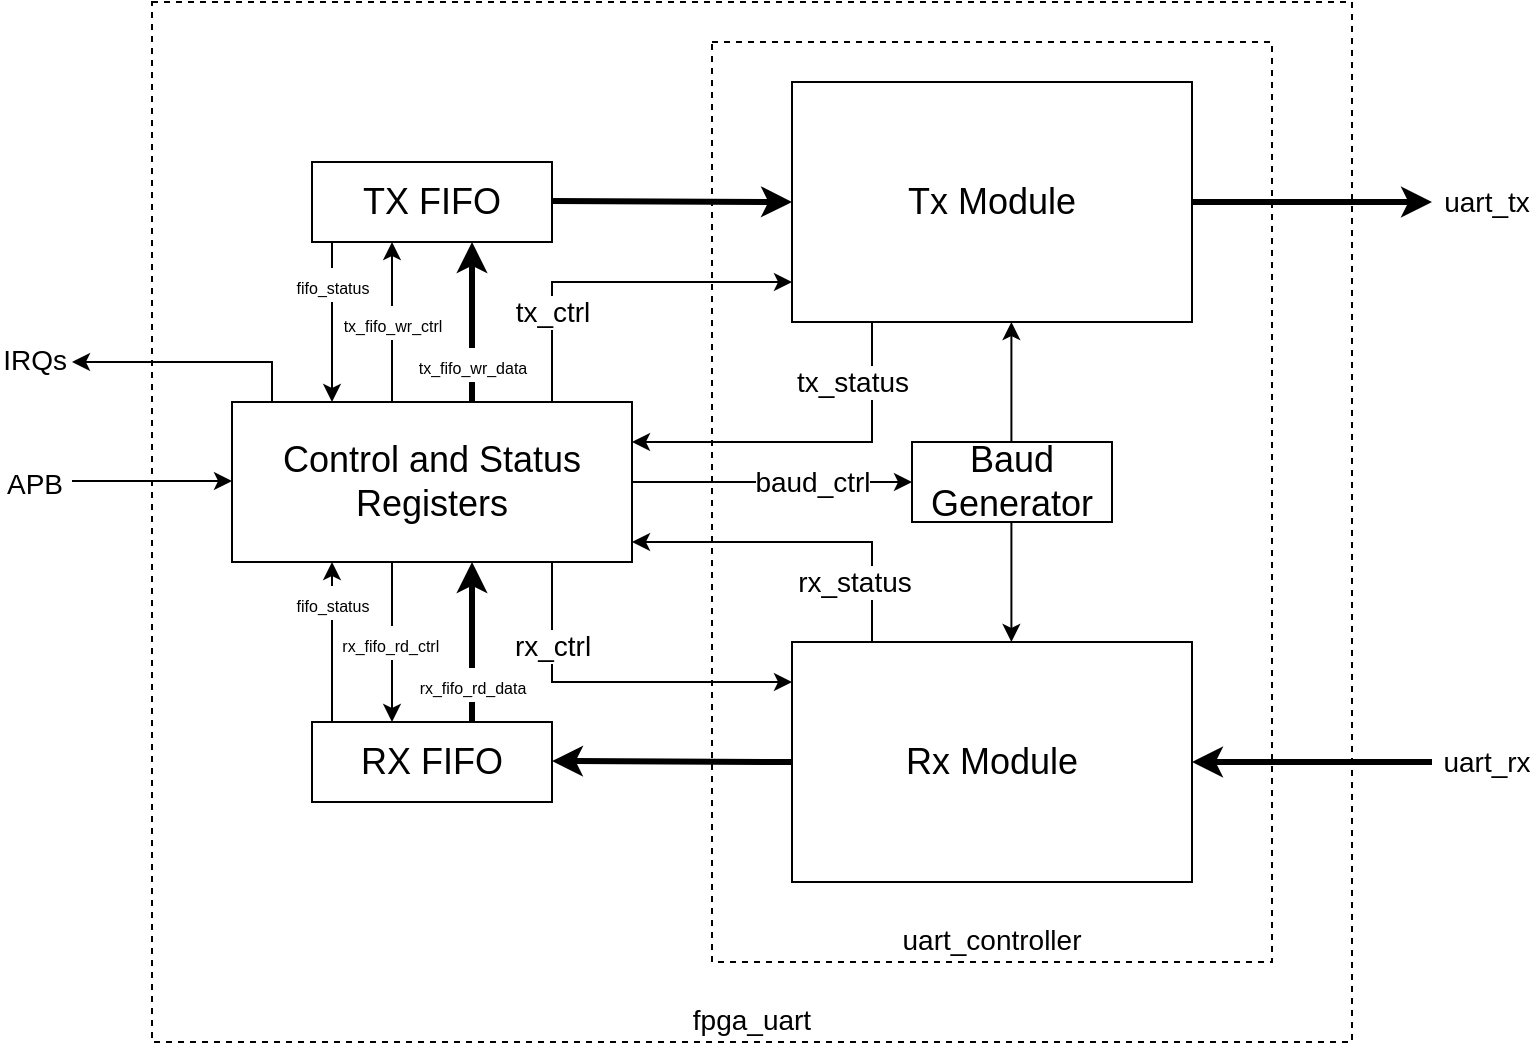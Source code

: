 <mxfile pages="3">
    <diagram name="top_arch" id="dmqPP2nq7aVV44zN7D86">
        <mxGraphModel dx="1009" dy="813" grid="1" gridSize="10" guides="1" tooltips="1" connect="1" arrows="1" fold="1" page="1" pageScale="1" pageWidth="1654" pageHeight="1169" math="0" shadow="0">
            <root>
                <mxCell id="0"/>
                <mxCell id="1" parent="0"/>
                <mxCell id="YpXs3LxsKBOiV3e7lCxs-39" value="fpga_uart" style="rounded=0;whiteSpace=wrap;html=1;fontSize=14;fillColor=none;dashed=1;verticalAlign=bottom;connectable=0;allowArrows=0;" parent="1" vertex="1">
                    <mxGeometry x="160" y="40" width="600" height="520" as="geometry"/>
                </mxCell>
                <mxCell id="JziCaMCE6r4vx4mlGNs3-2" value="uart_controller" style="rounded=0;whiteSpace=wrap;html=1;fontSize=14;fillColor=none;dashed=1;verticalAlign=bottom;connectable=0;allowArrows=0;" parent="1" vertex="1">
                    <mxGeometry x="440" y="60" width="280" height="460" as="geometry"/>
                </mxCell>
                <mxCell id="hYlFAcJifRF6RlRnR0hZ-1" value="Baud Generator" style="rounded=0;whiteSpace=wrap;html=1;fontSize=18;" parent="1" vertex="1">
                    <mxGeometry x="540" y="260" width="100" height="40" as="geometry"/>
                </mxCell>
                <mxCell id="hYlFAcJifRF6RlRnR0hZ-2" value="Tx Module" style="rounded=0;whiteSpace=wrap;html=1;fontSize=18;" parent="1" vertex="1">
                    <mxGeometry x="480" y="80" width="200" height="120" as="geometry"/>
                </mxCell>
                <mxCell id="hYlFAcJifRF6RlRnR0hZ-3" value="Rx Module" style="rounded=0;whiteSpace=wrap;html=1;fontSize=18;" parent="1" vertex="1">
                    <mxGeometry x="480" y="360" width="200" height="120" as="geometry"/>
                </mxCell>
                <mxCell id="hYlFAcJifRF6RlRnR0hZ-6" value="TX FIFO" style="rounded=0;whiteSpace=wrap;html=1;fontSize=18;" parent="1" vertex="1">
                    <mxGeometry x="240" y="120" width="120" height="40" as="geometry"/>
                </mxCell>
                <mxCell id="hYlFAcJifRF6RlRnR0hZ-7" value="RX FIFO" style="rounded=0;whiteSpace=wrap;html=1;fontSize=18;" parent="1" vertex="1">
                    <mxGeometry x="240" y="400" width="120" height="40" as="geometry"/>
                </mxCell>
                <mxCell id="hYlFAcJifRF6RlRnR0hZ-11" value="" style="endArrow=classic;html=1;rounded=0;fontSize=18;strokeWidth=3;exitX=0;exitY=0.5;exitDx=0;exitDy=0;" parent="1" source="hYlFAcJifRF6RlRnR0hZ-3" edge="1">
                    <mxGeometry width="50" height="50" relative="1" as="geometry">
                        <mxPoint x="440" y="419.52" as="sourcePoint"/>
                        <mxPoint x="360" y="419.52" as="targetPoint"/>
                    </mxGeometry>
                </mxCell>
                <mxCell id="hYlFAcJifRF6RlRnR0hZ-12" value="" style="endArrow=classic;html=1;rounded=0;fontSize=18;strokeWidth=3;" parent="1" edge="1">
                    <mxGeometry width="50" height="50" relative="1" as="geometry">
                        <mxPoint x="360" y="139.52" as="sourcePoint"/>
                        <mxPoint x="480" y="140" as="targetPoint"/>
                    </mxGeometry>
                </mxCell>
                <mxCell id="hYlFAcJifRF6RlRnR0hZ-15" value="" style="endArrow=classic;html=1;rounded=0;fontSize=18;strokeWidth=3;" parent="1" edge="1">
                    <mxGeometry width="50" height="50" relative="1" as="geometry">
                        <mxPoint x="320" y="400" as="sourcePoint"/>
                        <mxPoint x="320" y="320" as="targetPoint"/>
                    </mxGeometry>
                </mxCell>
                <mxCell id="YpXs3LxsKBOiV3e7lCxs-26" value="&lt;font style=&quot;font-size: 8px;&quot;&gt;rx_fifo_rd_data&lt;/font&gt;" style="edgeLabel;html=1;align=center;verticalAlign=middle;resizable=0;points=[];fontSize=14;" parent="hYlFAcJifRF6RlRnR0hZ-15" vertex="1" connectable="0">
                    <mxGeometry x="0.29" y="-1" relative="1" as="geometry">
                        <mxPoint x="-1" y="32" as="offset"/>
                    </mxGeometry>
                </mxCell>
                <mxCell id="hYlFAcJifRF6RlRnR0hZ-16" value="" style="endArrow=classic;html=1;rounded=0;fontSize=18;strokeWidth=3;" parent="1" edge="1">
                    <mxGeometry width="50" height="50" relative="1" as="geometry">
                        <mxPoint x="320" y="240" as="sourcePoint"/>
                        <mxPoint x="320" y="160" as="targetPoint"/>
                    </mxGeometry>
                </mxCell>
                <mxCell id="YpXs3LxsKBOiV3e7lCxs-25" value="&lt;font style=&quot;font-size: 8px;&quot;&gt;tx_fifo_wr_data&lt;/font&gt;" style="edgeLabel;html=1;align=center;verticalAlign=middle;resizable=0;points=[];fontSize=14;" parent="hYlFAcJifRF6RlRnR0hZ-16" vertex="1" connectable="0">
                    <mxGeometry x="-0.662" y="1" relative="1" as="geometry">
                        <mxPoint x="1" y="-6" as="offset"/>
                    </mxGeometry>
                </mxCell>
                <mxCell id="hYlFAcJifRF6RlRnR0hZ-19" value="" style="endArrow=classic;html=1;rounded=0;fontSize=18;strokeWidth=3;entryX=1;entryY=0.5;entryDx=0;entryDy=0;" parent="1" target="hYlFAcJifRF6RlRnR0hZ-3" edge="1">
                    <mxGeometry width="50" height="50" relative="1" as="geometry">
                        <mxPoint x="800" y="420" as="sourcePoint"/>
                        <mxPoint x="640" y="419.52" as="targetPoint"/>
                    </mxGeometry>
                </mxCell>
                <mxCell id="YpXs3LxsKBOiV3e7lCxs-35" value="uart_rx" style="edgeLabel;html=1;align=center;verticalAlign=middle;resizable=0;points=[];fontSize=14;" parent="hYlFAcJifRF6RlRnR0hZ-19" vertex="1" connectable="0">
                    <mxGeometry x="-0.266" y="-5" relative="1" as="geometry">
                        <mxPoint x="71" y="5" as="offset"/>
                    </mxGeometry>
                </mxCell>
                <mxCell id="hYlFAcJifRF6RlRnR0hZ-20" value="" style="endArrow=classic;html=1;rounded=0;fontSize=18;strokeWidth=3;" parent="1" edge="1">
                    <mxGeometry width="50" height="50" relative="1" as="geometry">
                        <mxPoint x="680" y="140" as="sourcePoint"/>
                        <mxPoint x="800" y="140" as="targetPoint"/>
                    </mxGeometry>
                </mxCell>
                <mxCell id="YpXs3LxsKBOiV3e7lCxs-36" value="uart_tx" style="edgeLabel;html=1;align=center;verticalAlign=middle;resizable=0;points=[];fontSize=14;" parent="hYlFAcJifRF6RlRnR0hZ-20" vertex="1" connectable="0">
                    <mxGeometry x="0.233" y="4" relative="1" as="geometry">
                        <mxPoint x="73" y="4" as="offset"/>
                    </mxGeometry>
                </mxCell>
                <mxCell id="YpXs3LxsKBOiV3e7lCxs-30" style="edgeStyle=orthogonalEdgeStyle;rounded=0;orthogonalLoop=1;jettySize=auto;html=1;exitX=1;exitY=0.5;exitDx=0;exitDy=0;fontSize=14;startArrow=none;startFill=0;" parent="1" source="hYlFAcJifRF6RlRnR0hZ-23" edge="1">
                    <mxGeometry relative="1" as="geometry">
                        <mxPoint x="540" y="280" as="targetPoint"/>
                    </mxGeometry>
                </mxCell>
                <mxCell id="YpXs3LxsKBOiV3e7lCxs-31" value="baud_ctrl" style="edgeLabel;html=1;align=center;verticalAlign=middle;resizable=0;points=[];fontSize=14;" parent="YpXs3LxsKBOiV3e7lCxs-30" vertex="1" connectable="0">
                    <mxGeometry x="-0.366" y="1" relative="1" as="geometry">
                        <mxPoint x="45" y="1" as="offset"/>
                    </mxGeometry>
                </mxCell>
                <mxCell id="hYlFAcJifRF6RlRnR0hZ-23" value="Control and Status Registers" style="rounded=0;whiteSpace=wrap;html=1;fontSize=18;" parent="1" vertex="1">
                    <mxGeometry x="200" y="240" width="200" height="80" as="geometry"/>
                </mxCell>
                <mxCell id="hYlFAcJifRF6RlRnR0hZ-24" value="" style="endArrow=classic;html=1;rounded=0;strokeWidth=1;fontSize=18;startArrow=none;startFill=0;" parent="1" edge="1">
                    <mxGeometry width="50" height="50" relative="1" as="geometry">
                        <mxPoint x="250" y="160" as="sourcePoint"/>
                        <mxPoint x="250" y="240" as="targetPoint"/>
                    </mxGeometry>
                </mxCell>
                <mxCell id="YpXs3LxsKBOiV3e7lCxs-14" value="&lt;font style=&quot;font-size: 8px;&quot;&gt;fifo_status&lt;/font&gt;" style="edgeLabel;html=1;align=center;verticalAlign=middle;resizable=0;points=[];fontSize=14;" parent="hYlFAcJifRF6RlRnR0hZ-24" vertex="1" connectable="0">
                    <mxGeometry x="-0.268" y="-2" relative="1" as="geometry">
                        <mxPoint x="2" y="-9" as="offset"/>
                    </mxGeometry>
                </mxCell>
                <mxCell id="hYlFAcJifRF6RlRnR0hZ-26" value="" style="endArrow=classic;html=1;rounded=0;strokeWidth=1;fontSize=18;startArrow=none;startFill=0;" parent="1" edge="1">
                    <mxGeometry width="50" height="50" relative="1" as="geometry">
                        <mxPoint x="250.0" y="400" as="sourcePoint"/>
                        <mxPoint x="250.0" y="320" as="targetPoint"/>
                    </mxGeometry>
                </mxCell>
                <mxCell id="YpXs3LxsKBOiV3e7lCxs-13" value="&lt;font style=&quot;font-size: 8px;&quot;&gt;fifo_status&lt;/font&gt;" style="edgeLabel;html=1;align=center;verticalAlign=middle;resizable=0;points=[];fontSize=14;" parent="hYlFAcJifRF6RlRnR0hZ-26" vertex="1" connectable="0">
                    <mxGeometry x="-0.249" y="-2" relative="1" as="geometry">
                        <mxPoint x="-2" y="-30" as="offset"/>
                    </mxGeometry>
                </mxCell>
                <mxCell id="YpXs3LxsKBOiV3e7lCxs-1" value="" style="endArrow=classic;html=1;rounded=0;startArrow=none;startFill=0;" parent="1" edge="1">
                    <mxGeometry width="50" height="50" relative="1" as="geometry">
                        <mxPoint x="120" y="279.5" as="sourcePoint"/>
                        <mxPoint x="200" y="279.5" as="targetPoint"/>
                    </mxGeometry>
                </mxCell>
                <mxCell id="YpXs3LxsKBOiV3e7lCxs-3" value="APB" style="edgeLabel;html=1;align=center;verticalAlign=middle;resizable=0;points=[];fontSize=14;" parent="YpXs3LxsKBOiV3e7lCxs-1" vertex="1" connectable="0">
                    <mxGeometry x="-0.44" relative="1" as="geometry">
                        <mxPoint x="-42" y="1" as="offset"/>
                    </mxGeometry>
                </mxCell>
                <mxCell id="YpXs3LxsKBOiV3e7lCxs-6" value="" style="endArrow=classic;html=1;rounded=0;fontSize=14;" parent="1" edge="1">
                    <mxGeometry width="50" height="50" relative="1" as="geometry">
                        <mxPoint x="520" y="360" as="sourcePoint"/>
                        <mxPoint x="400" y="310" as="targetPoint"/>
                        <Array as="points">
                            <mxPoint x="520" y="310"/>
                        </Array>
                    </mxGeometry>
                </mxCell>
                <mxCell id="YpXs3LxsKBOiV3e7lCxs-24" value="rx_status" style="edgeLabel;html=1;align=center;verticalAlign=middle;resizable=0;points=[];fontSize=14;" parent="YpXs3LxsKBOiV3e7lCxs-6" vertex="1" connectable="0">
                    <mxGeometry x="0.244" relative="1" as="geometry">
                        <mxPoint x="46" y="20" as="offset"/>
                    </mxGeometry>
                </mxCell>
                <mxCell id="YpXs3LxsKBOiV3e7lCxs-9" value="" style="endArrow=classic;html=1;rounded=0;fontSize=14;" parent="1" edge="1">
                    <mxGeometry width="50" height="50" relative="1" as="geometry">
                        <mxPoint x="280" y="240" as="sourcePoint"/>
                        <mxPoint x="280" y="160" as="targetPoint"/>
                        <Array as="points"/>
                    </mxGeometry>
                </mxCell>
                <mxCell id="YpXs3LxsKBOiV3e7lCxs-11" value="&lt;font style=&quot;font-size: 8px;&quot;&gt;tx_fifo_wr_ctrl&lt;/font&gt;" style="edgeLabel;html=1;align=center;verticalAlign=middle;resizable=0;points=[];fontSize=14;" parent="YpXs3LxsKBOiV3e7lCxs-9" vertex="1" connectable="0">
                    <mxGeometry x="-0.929" y="1" relative="1" as="geometry">
                        <mxPoint x="1" y="-37" as="offset"/>
                    </mxGeometry>
                </mxCell>
                <mxCell id="YpXs3LxsKBOiV3e7lCxs-10" value="" style="endArrow=classic;html=1;rounded=0;fontSize=14;" parent="1" edge="1">
                    <mxGeometry width="50" height="50" relative="1" as="geometry">
                        <mxPoint x="280" y="320" as="sourcePoint"/>
                        <mxPoint x="280" y="400" as="targetPoint"/>
                        <Array as="points"/>
                    </mxGeometry>
                </mxCell>
                <mxCell id="YpXs3LxsKBOiV3e7lCxs-12" value="&lt;font style=&quot;font-size: 8px;&quot;&gt;rx_fifo_rd_ctrl&amp;nbsp;&lt;/font&gt;" style="edgeLabel;html=1;align=center;verticalAlign=middle;resizable=0;points=[];fontSize=14;" parent="YpXs3LxsKBOiV3e7lCxs-10" vertex="1" connectable="0">
                    <mxGeometry x="-0.707" y="-1" relative="1" as="geometry">
                        <mxPoint x="1" y="28" as="offset"/>
                    </mxGeometry>
                </mxCell>
                <mxCell id="YpXs3LxsKBOiV3e7lCxs-15" value="" style="endArrow=classic;html=1;rounded=0;fontSize=14;" parent="1" edge="1">
                    <mxGeometry width="50" height="50" relative="1" as="geometry">
                        <mxPoint x="360" y="240" as="sourcePoint"/>
                        <mxPoint x="480" y="180" as="targetPoint"/>
                        <Array as="points">
                            <mxPoint x="360" y="180"/>
                        </Array>
                    </mxGeometry>
                </mxCell>
                <mxCell id="YpXs3LxsKBOiV3e7lCxs-21" value="tx_ctrl" style="edgeLabel;html=1;align=center;verticalAlign=middle;resizable=0;points=[];fontSize=14;" parent="YpXs3LxsKBOiV3e7lCxs-15" vertex="1" connectable="0">
                    <mxGeometry x="-0.731" y="-2" relative="1" as="geometry">
                        <mxPoint x="-2" y="-21" as="offset"/>
                    </mxGeometry>
                </mxCell>
                <mxCell id="YpXs3LxsKBOiV3e7lCxs-16" value="" style="endArrow=classic;html=1;rounded=0;fontSize=14;" parent="1" edge="1">
                    <mxGeometry width="50" height="50" relative="1" as="geometry">
                        <mxPoint x="360" y="320" as="sourcePoint"/>
                        <mxPoint x="480" y="380" as="targetPoint"/>
                        <Array as="points">
                            <mxPoint x="360" y="380"/>
                        </Array>
                    </mxGeometry>
                </mxCell>
                <mxCell id="YpXs3LxsKBOiV3e7lCxs-22" value="rx_ctrl" style="edgeLabel;html=1;align=center;verticalAlign=middle;resizable=0;points=[];fontSize=14;" parent="YpXs3LxsKBOiV3e7lCxs-16" vertex="1" connectable="0">
                    <mxGeometry x="-0.378" y="-1" relative="1" as="geometry">
                        <mxPoint x="1" y="-14" as="offset"/>
                    </mxGeometry>
                </mxCell>
                <mxCell id="YpXs3LxsKBOiV3e7lCxs-27" value="" style="endArrow=classic;html=1;rounded=0;fontSize=14;" parent="1" edge="1">
                    <mxGeometry width="50" height="50" relative="1" as="geometry">
                        <mxPoint x="520" y="200" as="sourcePoint"/>
                        <mxPoint x="400" y="260" as="targetPoint"/>
                        <Array as="points">
                            <mxPoint x="520" y="260"/>
                        </Array>
                    </mxGeometry>
                </mxCell>
                <mxCell id="YpXs3LxsKBOiV3e7lCxs-28" value="tx_status" style="edgeLabel;html=1;align=center;verticalAlign=middle;resizable=0;points=[];fontSize=14;" parent="YpXs3LxsKBOiV3e7lCxs-27" vertex="1" connectable="0">
                    <mxGeometry x="0.244" relative="1" as="geometry">
                        <mxPoint x="42" y="-30" as="offset"/>
                    </mxGeometry>
                </mxCell>
                <mxCell id="YpXs3LxsKBOiV3e7lCxs-33" value="" style="endArrow=classic;html=1;rounded=0;fontSize=14;" parent="1" edge="1">
                    <mxGeometry width="50" height="50" relative="1" as="geometry">
                        <mxPoint x="589.7" y="260" as="sourcePoint"/>
                        <mxPoint x="589.7" y="200" as="targetPoint"/>
                    </mxGeometry>
                </mxCell>
                <mxCell id="YpXs3LxsKBOiV3e7lCxs-34" value="" style="endArrow=classic;html=1;rounded=0;fontSize=14;" parent="1" edge="1">
                    <mxGeometry width="50" height="50" relative="1" as="geometry">
                        <mxPoint x="589.7" y="300" as="sourcePoint"/>
                        <mxPoint x="589.7" y="360" as="targetPoint"/>
                    </mxGeometry>
                </mxCell>
                <mxCell id="YpXs3LxsKBOiV3e7lCxs-37" value="" style="endArrow=classic;html=1;rounded=0;fontSize=14;" parent="1" edge="1">
                    <mxGeometry width="50" height="50" relative="1" as="geometry">
                        <mxPoint x="220" y="240" as="sourcePoint"/>
                        <mxPoint x="120" y="220" as="targetPoint"/>
                        <Array as="points">
                            <mxPoint x="220" y="220"/>
                        </Array>
                    </mxGeometry>
                </mxCell>
                <mxCell id="YpXs3LxsKBOiV3e7lCxs-38" value="IRQs" style="edgeLabel;html=1;align=center;verticalAlign=middle;resizable=0;points=[];fontSize=14;" parent="YpXs3LxsKBOiV3e7lCxs-37" vertex="1" connectable="0">
                    <mxGeometry x="0.475" y="-1" relative="1" as="geometry">
                        <mxPoint x="-51" as="offset"/>
                    </mxGeometry>
                </mxCell>
            </root>
        </mxGraphModel>
    </diagram>
    <diagram id="eMx6T5mzk8EjuysxxbGC" name="tx_module">
        <mxGraphModel dx="1009" dy="813" grid="1" gridSize="10" guides="1" tooltips="1" connect="1" arrows="1" fold="1" page="1" pageScale="1" pageWidth="2339" pageHeight="3300" math="0" shadow="0">
            <root>
                <mxCell id="0"/>
                <mxCell id="1" parent="0"/>
                <mxCell id="U-C6g00oCWT3oCDxQzKe-1" value="tx_data_r" style="rounded=0;whiteSpace=wrap;html=1;" parent="1" vertex="1">
                    <mxGeometry x="120" y="360" width="160" height="40" as="geometry"/>
                </mxCell>
                <mxCell id="U-C6g00oCWT3oCDxQzKe-7" style="edgeStyle=orthogonalEdgeStyle;rounded=0;orthogonalLoop=1;jettySize=auto;html=1;exitX=1;exitY=0.5;exitDx=0;exitDy=0;" parent="1" source="U-C6g00oCWT3oCDxQzKe-2" target="U-C6g00oCWT3oCDxQzKe-6" edge="1">
                    <mxGeometry relative="1" as="geometry"/>
                </mxCell>
                <mxCell id="U-C6g00oCWT3oCDxQzKe-8" value="tx_en_s == 1" style="edgeLabel;html=1;align=center;verticalAlign=middle;resizable=0;points=[];" parent="U-C6g00oCWT3oCDxQzKe-7" vertex="1" connectable="0">
                    <mxGeometry x="-0.103" y="-1" relative="1" as="geometry">
                        <mxPoint x="11" y="-21" as="offset"/>
                    </mxGeometry>
                </mxCell>
                <mxCell id="iyE-49H0Cvf7jdrCfoNs-1" style="edgeStyle=orthogonalEdgeStyle;rounded=0;orthogonalLoop=1;jettySize=auto;html=1;exitX=0.5;exitY=0;exitDx=0;exitDy=0;entryX=0.5;entryY=0;entryDx=0;entryDy=0;" parent="1" target="U-C6g00oCWT3oCDxQzKe-2" edge="1">
                    <mxGeometry relative="1" as="geometry">
                        <mxPoint x="639.71" y="40" as="sourcePoint"/>
                    </mxGeometry>
                </mxCell>
                <mxCell id="U-C6g00oCWT3oCDxQzKe-2" value="reset" style="ellipse;shape=doubleEllipse;whiteSpace=wrap;html=1;aspect=fixed;" parent="1" vertex="1">
                    <mxGeometry x="600" y="110" width="80" height="80" as="geometry"/>
                </mxCell>
                <mxCell id="U-C6g00oCWT3oCDxQzKe-4" value="tx_en" style="rounded=0;whiteSpace=wrap;html=1;" parent="1" vertex="1">
                    <mxGeometry x="120" y="400" width="160" height="40" as="geometry"/>
                </mxCell>
                <mxCell id="U-C6g00oCWT3oCDxQzKe-10" value="busy_r = 1" style="edgeStyle=orthogonalEdgeStyle;rounded=0;orthogonalLoop=1;jettySize=auto;html=1;exitX=1;exitY=0.5;exitDx=0;exitDy=0;entryX=0;entryY=0.5;entryDx=0;entryDy=0;fontStyle=0" parent="1" source="U-C6g00oCWT3oCDxQzKe-6" target="U-C6g00oCWT3oCDxQzKe-9" edge="1">
                    <mxGeometry y="-10" relative="1" as="geometry">
                        <mxPoint as="offset"/>
                    </mxGeometry>
                </mxCell>
                <mxCell id="U-C6g00oCWT3oCDxQzKe-11" value="&lt;div&gt;tx_start_s == 1&lt;/div&gt;" style="edgeLabel;html=1;align=center;verticalAlign=middle;resizable=0;points=[];" parent="U-C6g00oCWT3oCDxQzKe-10" vertex="1" connectable="0">
                    <mxGeometry x="-0.22" y="-1" relative="1" as="geometry">
                        <mxPoint x="11" y="-21" as="offset"/>
                    </mxGeometry>
                </mxCell>
                <mxCell id="U-C6g00oCWT3oCDxQzKe-6" value="idle" style="ellipse;whiteSpace=wrap;html=1;" parent="1" vertex="1">
                    <mxGeometry x="740" y="200" width="120" height="80" as="geometry"/>
                </mxCell>
                <mxCell id="U-C6g00oCWT3oCDxQzKe-14" value="bit_count_done_s == 1" style="edgeStyle=orthogonalEdgeStyle;rounded=0;orthogonalLoop=1;jettySize=auto;html=1;exitX=0.5;exitY=1;exitDx=0;exitDy=0;entryX=0.5;entryY=0;entryDx=0;entryDy=0;" parent="1" source="U-C6g00oCWT3oCDxQzKe-9" target="U-C6g00oCWT3oCDxQzKe-13" edge="1">
                    <mxGeometry relative="1" as="geometry"/>
                </mxCell>
                <mxCell id="U-C6g00oCWT3oCDxQzKe-9" value="send_start" style="ellipse;whiteSpace=wrap;html=1;" parent="1" vertex="1">
                    <mxGeometry x="960" y="200" width="120" height="80" as="geometry"/>
                </mxCell>
                <mxCell id="U-C6g00oCWT3oCDxQzKe-12" value="&lt;div&gt;tx_start&lt;i&gt;&lt;br&gt;&lt;/i&gt;&lt;/div&gt;&lt;div&gt;&lt;i&gt;Should be cleared after set&lt;/i&gt;&lt;br&gt;&lt;/div&gt;" style="rounded=0;whiteSpace=wrap;html=1;" parent="1" vertex="1">
                    <mxGeometry x="120" y="440" width="160" height="40" as="geometry"/>
                </mxCell>
                <mxCell id="U-C6g00oCWT3oCDxQzKe-19" style="edgeStyle=orthogonalEdgeStyle;rounded=0;orthogonalLoop=1;jettySize=auto;html=1;exitX=0;exitY=0.5;exitDx=0;exitDy=0;entryX=1;entryY=0.5;entryDx=0;entryDy=0;" parent="1" source="U-C6g00oCWT3oCDxQzKe-13" target="U-C6g00oCWT3oCDxQzKe-18" edge="1">
                    <mxGeometry relative="1" as="geometry"/>
                </mxCell>
                <mxCell id="U-C6g00oCWT3oCDxQzKe-20" value="&lt;div&gt;bit_count_done_s == 1 &amp;amp;&amp;amp; &lt;br&gt;&lt;/div&gt;&lt;div&gt;data_counter_r == data_count_max_r &amp;amp;&amp;amp; &lt;br&gt;&lt;/div&gt;&lt;div&gt;parity_en_s == 1&lt;/div&gt;" style="edgeLabel;html=1;align=center;verticalAlign=middle;resizable=0;points=[];" parent="U-C6g00oCWT3oCDxQzKe-19" vertex="1" connectable="0">
                    <mxGeometry x="0.108" y="-2" relative="1" as="geometry">
                        <mxPoint x="-58" y="-124" as="offset"/>
                    </mxGeometry>
                </mxCell>
                <mxCell id="U-C6g00oCWT3oCDxQzKe-21" value="&lt;b&gt;parity_s = 1&lt;/b&gt;" style="edgeLabel;html=1;align=center;verticalAlign=middle;resizable=0;points=[];" parent="U-C6g00oCWT3oCDxQzKe-19" vertex="1" connectable="0">
                    <mxGeometry x="0.331" y="1" relative="1" as="geometry">
                        <mxPoint x="-41" y="-113" as="offset"/>
                    </mxGeometry>
                </mxCell>
                <mxCell id="U-C6g00oCWT3oCDxQzKe-24" style="edgeStyle=orthogonalEdgeStyle;rounded=0;orthogonalLoop=1;jettySize=auto;html=1;exitX=0.5;exitY=1;exitDx=0;exitDy=0;" parent="1" source="U-C6g00oCWT3oCDxQzKe-13" target="U-C6g00oCWT3oCDxQzKe-23" edge="1">
                    <mxGeometry relative="1" as="geometry"/>
                </mxCell>
                <mxCell id="U-C6g00oCWT3oCDxQzKe-13" value="send_data" style="ellipse;whiteSpace=wrap;html=1;" parent="1" vertex="1">
                    <mxGeometry x="960" y="360" width="120" height="80" as="geometry"/>
                </mxCell>
                <mxCell id="U-C6g00oCWT3oCDxQzKe-15" style="edgeStyle=orthogonalEdgeStyle;rounded=0;orthogonalLoop=1;jettySize=auto;html=1;exitX=1;exitY=0;exitDx=0;exitDy=0;entryX=1;entryY=0.5;entryDx=0;entryDy=0;" parent="1" source="U-C6g00oCWT3oCDxQzKe-13" target="U-C6g00oCWT3oCDxQzKe-13" edge="1">
                    <mxGeometry relative="1" as="geometry">
                        <Array as="points">
                            <mxPoint x="1200" y="372"/>
                            <mxPoint x="1200" y="400"/>
                        </Array>
                    </mxGeometry>
                </mxCell>
                <mxCell id="U-C6g00oCWT3oCDxQzKe-16" value="&lt;div&gt;bit_count_done_s == 1 &amp;amp;&amp;amp; &lt;br&gt;&lt;/div&gt;&lt;div&gt;data_counter_r != data_count_max_r&lt;/div&gt;" style="edgeLabel;html=1;align=center;verticalAlign=middle;resizable=0;points=[];" parent="U-C6g00oCWT3oCDxQzKe-15" vertex="1" connectable="0">
                    <mxGeometry x="0.328" y="-2" relative="1" as="geometry">
                        <mxPoint x="124" y="-38" as="offset"/>
                    </mxGeometry>
                </mxCell>
                <mxCell id="U-C6g00oCWT3oCDxQzKe-17" value="&lt;b&gt;data_counter_s ++&lt;/b&gt;" style="text;html=1;align=center;verticalAlign=middle;resizable=0;points=[];autosize=1;strokeColor=none;fillColor=none;" parent="1" vertex="1">
                    <mxGeometry x="1210" y="380" width="130" height="30" as="geometry"/>
                </mxCell>
                <mxCell id="U-C6g00oCWT3oCDxQzKe-25" style="edgeStyle=orthogonalEdgeStyle;rounded=0;orthogonalLoop=1;jettySize=auto;html=1;exitX=0.5;exitY=1;exitDx=0;exitDy=0;entryX=0;entryY=0.5;entryDx=0;entryDy=0;" parent="1" source="U-C6g00oCWT3oCDxQzKe-18" target="U-C6g00oCWT3oCDxQzKe-23" edge="1">
                    <mxGeometry relative="1" as="geometry"/>
                </mxCell>
                <mxCell id="U-C6g00oCWT3oCDxQzKe-27" value="&lt;div&gt;bit_count_done_s == 1&lt;/div&gt;" style="edgeLabel;html=1;align=center;verticalAlign=middle;resizable=0;points=[];" parent="U-C6g00oCWT3oCDxQzKe-25" vertex="1" connectable="0">
                    <mxGeometry x="-0.4" y="-3" relative="1" as="geometry">
                        <mxPoint x="-83" y="-33" as="offset"/>
                    </mxGeometry>
                </mxCell>
                <mxCell id="U-C6g00oCWT3oCDxQzKe-18" value="send_parity" style="ellipse;whiteSpace=wrap;html=1;" parent="1" vertex="1">
                    <mxGeometry x="740" y="520" width="120" height="80" as="geometry"/>
                </mxCell>
                <mxCell id="U-C6g00oCWT3oCDxQzKe-22" value="&lt;div&gt;&lt;i&gt;NOTE: bit_counter_r is enabled by BAUD generator en and &lt;br&gt;&lt;/i&gt;&lt;/div&gt;&lt;div&gt;&lt;i&gt;should increment to the number of samples per bit (16). It sets bit_count_done_s for one cycle to&lt;/i&gt;&lt;/div&gt;&lt;div&gt;&lt;i&gt;&amp;nbsp;indicate that a single bit has completed&lt;br&gt;&lt;/i&gt;&lt;/div&gt;" style="text;html=1;align=center;verticalAlign=middle;resizable=0;points=[];autosize=1;strokeColor=default;fillColor=none;" parent="1" vertex="1">
                    <mxGeometry x="1180" y="260" width="540" height="60" as="geometry"/>
                </mxCell>
                <mxCell id="U-C6g00oCWT3oCDxQzKe-32" value="&lt;div&gt;bit_count_done_s == 1 &amp;amp;&amp;amp; &lt;br&gt;&lt;/div&gt;&lt;div&gt;stop_counter_r == stop_count_max_r&lt;/div&gt;" style="edgeStyle=orthogonalEdgeStyle;rounded=0;orthogonalLoop=1;jettySize=auto;html=1;exitX=0.5;exitY=1;exitDx=0;exitDy=0;entryX=0.5;entryY=0;entryDx=0;entryDy=0;" parent="1" source="U-C6g00oCWT3oCDxQzKe-23" target="U-C6g00oCWT3oCDxQzKe-31" edge="1">
                    <mxGeometry x="-0.429" y="100" relative="1" as="geometry">
                        <mxPoint as="offset"/>
                    </mxGeometry>
                </mxCell>
                <mxCell id="U-C6g00oCWT3oCDxQzKe-23" value="send_stop" style="ellipse;whiteSpace=wrap;html=1;" parent="1" vertex="1">
                    <mxGeometry x="960" y="610" width="120" height="80" as="geometry"/>
                </mxCell>
                <mxCell id="U-C6g00oCWT3oCDxQzKe-26" value="NOTE: Stop bit count can be 1, 2 or 3 long" style="text;html=1;align=center;verticalAlign=middle;resizable=0;points=[];autosize=1;strokeColor=none;fillColor=none;fontStyle=2" parent="1" vertex="1">
                    <mxGeometry x="1105" y="570" width="250" height="30" as="geometry"/>
                </mxCell>
                <mxCell id="U-C6g00oCWT3oCDxQzKe-28" value="&lt;div&gt;bit_count_done_s == 1 &amp;amp;&amp;amp; &lt;br&gt;&lt;/div&gt;&lt;div&gt;data_counter_r == data_count_max_r &amp;amp;&amp;amp; &lt;br&gt;&lt;/div&gt;&lt;div&gt;parity_en_s == 0&lt;br&gt;&lt;/div&gt;" style="text;whiteSpace=wrap;html=1;align=center;" parent="1" vertex="1">
                    <mxGeometry x="1010" y="450" width="250" height="70" as="geometry"/>
                </mxCell>
                <mxCell id="U-C6g00oCWT3oCDxQzKe-29" style="edgeStyle=orthogonalEdgeStyle;rounded=0;orthogonalLoop=1;jettySize=auto;html=1;exitX=1;exitY=0;exitDx=0;exitDy=0;entryX=1;entryY=0.5;entryDx=0;entryDy=0;" parent="1" source="U-C6g00oCWT3oCDxQzKe-23" target="U-C6g00oCWT3oCDxQzKe-23" edge="1">
                    <mxGeometry relative="1" as="geometry">
                        <Array as="points">
                            <mxPoint x="1200" y="622"/>
                            <mxPoint x="1200" y="650"/>
                        </Array>
                    </mxGeometry>
                </mxCell>
                <mxCell id="U-C6g00oCWT3oCDxQzKe-30" value="&lt;div&gt;bit_count_done_s == 1 &amp;amp;&amp;amp; &lt;br&gt;&lt;/div&gt;&lt;div&gt;stop_counter_r != stop_count_max_r&lt;/div&gt;" style="text;whiteSpace=wrap;html=1;align=center;" parent="1" vertex="1">
                    <mxGeometry x="1190" y="610" width="230" height="50" as="geometry"/>
                </mxCell>
                <mxCell id="U-C6g00oCWT3oCDxQzKe-36" style="edgeStyle=orthogonalEdgeStyle;rounded=0;orthogonalLoop=1;jettySize=auto;html=1;exitX=0;exitY=0.5;exitDx=0;exitDy=0;entryX=0;entryY=0.5;entryDx=0;entryDy=0;" parent="1" source="U-C6g00oCWT3oCDxQzKe-31" target="U-C6g00oCWT3oCDxQzKe-6" edge="1">
                    <mxGeometry relative="1" as="geometry">
                        <Array as="points">
                            <mxPoint x="660" y="800"/>
                            <mxPoint x="660" y="240"/>
                        </Array>
                    </mxGeometry>
                </mxCell>
                <mxCell id="_-I46UVyfmdwxfSoNgZE-1" style="edgeStyle=orthogonalEdgeStyle;rounded=0;orthogonalLoop=1;jettySize=auto;html=1;exitX=0.5;exitY=1;exitDx=0;exitDy=0;" parent="1" source="U-C6g00oCWT3oCDxQzKe-31" target="U-C6g00oCWT3oCDxQzKe-2" edge="1">
                    <mxGeometry relative="1" as="geometry"/>
                </mxCell>
                <mxCell id="U-C6g00oCWT3oCDxQzKe-31" value="done" style="ellipse;whiteSpace=wrap;html=1;" parent="1" vertex="1">
                    <mxGeometry x="960" y="760" width="120" height="80" as="geometry"/>
                </mxCell>
                <mxCell id="U-C6g00oCWT3oCDxQzKe-34" value="busy_r = 0&lt;br&gt;tx_done = 1" style="text;html=1;align=center;verticalAlign=middle;resizable=0;points=[];autosize=1;strokeColor=none;fillColor=none;" parent="1" vertex="1">
                    <mxGeometry x="1045" y="720" width="90" height="40" as="geometry"/>
                </mxCell>
                <mxCell id="U-C6g00oCWT3oCDxQzKe-35" value="tx_done" style="rounded=0;whiteSpace=wrap;html=1;" parent="1" vertex="1">
                    <mxGeometry x="120" y="480" width="160" height="40" as="geometry"/>
                </mxCell>
                <mxCell id="U-C6g00oCWT3oCDxQzKe-39" value="tx_conf_r" style="rounded=0;whiteSpace=wrap;html=1;" parent="1" vertex="1">
                    <mxGeometry x="120" y="320" width="160" height="40" as="geometry"/>
                </mxCell>
                <mxCell id="U-C6g00oCWT3oCDxQzKe-40" value="&amp;nbsp;" style="text;whiteSpace=wrap;html=1;" parent="1" vertex="1">
                    <mxGeometry x="490" y="410" width="40" height="40" as="geometry"/>
                </mxCell>
                <mxCell id="VY4gHsjDTYXlfz43ZSgO-1" value="&lt;div&gt;stop = 1, 2, 3 (2)&lt;br&gt;&lt;/div&gt;&lt;div&gt;parity = 0, 1 (1)&lt;br&gt;&lt;/div&gt;&lt;div&gt;data =5, 6, 7, 8 (2)&lt;br&gt;&lt;/div&gt;" style="text;html=1;align=center;verticalAlign=middle;resizable=0;points=[];autosize=1;strokeColor=none;fillColor=none;" parent="1" vertex="1">
                    <mxGeometry x="280" y="310" width="120" height="60" as="geometry"/>
                </mxCell>
                <mxCell id="KS593vJIMQoWRbM1dqGa-1" value="tx_done = 0" style="text;html=1;align=center;verticalAlign=middle;resizable=0;points=[];autosize=1;strokeColor=none;fillColor=none;fontFamily=Courier New;" parent="1" vertex="1">
                    <mxGeometry x="800" y="770" width="100" height="30" as="geometry"/>
                </mxCell>
                <mxCell id="_-I46UVyfmdwxfSoNgZE-3" value="&lt;span style=&quot;color: rgb(0, 0, 0); font-size: 13px; font-style: normal; font-variant-ligatures: normal; font-variant-caps: normal; font-weight: 400; letter-spacing: normal; orphans: 2; text-align: center; text-indent: 0px; text-transform: none; widows: 2; word-spacing: 0px; -webkit-text-stroke-width: 0px; background-color: rgb(255, 255, 255); text-decoration-thickness: initial; text-decoration-style: initial; text-decoration-color: initial; float: none; display: inline !important;&quot;&gt;tx_en_s == 0&lt;/span&gt;" style="text;whiteSpace=wrap;html=1;fontFamily=Courier New;fontSize=13;" parent="1" vertex="1">
                    <mxGeometry x="800" y="860" width="100" height="40" as="geometry"/>
                </mxCell>
                <mxCell id="_-I46UVyfmdwxfSoNgZE-4" value="&lt;span style=&quot;color: rgb(0, 0, 0); font-size: 13px; font-style: normal; font-variant-ligatures: normal; font-variant-caps: normal; font-weight: 400; letter-spacing: normal; orphans: 2; text-align: center; text-indent: 0px; text-transform: none; widows: 2; word-spacing: 0px; -webkit-text-stroke-width: 0px; background-color: rgb(255, 255, 255); text-decoration-thickness: initial; text-decoration-style: initial; text-decoration-color: initial; float: none; display: inline !important;&quot;&gt;tx_en_s == 1&lt;/span&gt;" style="text;whiteSpace=wrap;html=1;fontFamily=Courier New;fontSize=13;" parent="1" vertex="1">
                    <mxGeometry x="800" y="800" width="100" height="40" as="geometry"/>
                </mxCell>
                <mxCell id="FNqGIpq4B6-YJFbhGcXy-1" value="" style="shape=image;verticalLabelPosition=bottom;labelBackgroundColor=default;verticalAlign=top;aspect=fixed;imageAspect=0;image=https://www.electronicwings.com/storage/PlatformSection/TopicContent/305/description/1_PIC18F4550_USART_Frame_Structure.png;" parent="1" vertex="1">
                    <mxGeometry x="40" y="40" width="520" height="131.95" as="geometry"/>
                </mxCell>
            </root>
        </mxGraphModel>
    </diagram>
    <diagram id="oM7ZhUDGTdM1nw5_Znk7" name="rx_module">
        <mxGraphModel dx="1009" dy="813" grid="1" gridSize="10" guides="1" tooltips="1" connect="1" arrows="1" fold="1" page="1" pageScale="1" pageWidth="827" pageHeight="1169" math="0" shadow="0">
            <root>
                <mxCell id="0"/>
                <mxCell id="1" parent="0"/>
                <mxCell id="l-PXzSd5dp3gboVTzhqt-1" value="rx_data_r" style="rounded=0;whiteSpace=wrap;html=1;" parent="1" vertex="1">
                    <mxGeometry x="120" y="360" width="160" height="40" as="geometry"/>
                </mxCell>
                <mxCell id="l-PXzSd5dp3gboVTzhqt-2" value="rx_en" style="rounded=0;whiteSpace=wrap;html=1;" parent="1" vertex="1">
                    <mxGeometry x="120" y="400" width="160" height="40" as="geometry"/>
                </mxCell>
                <mxCell id="l-PXzSd5dp3gboVTzhqt-4" value="rx_done" style="rounded=0;whiteSpace=wrap;html=1;" parent="1" vertex="1">
                    <mxGeometry x="120" y="440" width="160" height="40" as="geometry"/>
                </mxCell>
                <mxCell id="l-PXzSd5dp3gboVTzhqt-5" value="rx_conf_r" style="rounded=0;whiteSpace=wrap;html=1;" parent="1" vertex="1">
                    <mxGeometry x="120" y="320" width="160" height="40" as="geometry"/>
                </mxCell>
                <mxCell id="l-PXzSd5dp3gboVTzhqt-6" value="&lt;div&gt;stop = 1, 2, 3 (2)&lt;br&gt;&lt;/div&gt;&lt;div&gt;parity = 0, 1 (1)&lt;br&gt;&lt;/div&gt;&lt;div&gt;data =5, 6, 7, 8 (2)&lt;br&gt;&lt;/div&gt;" style="text;html=1;align=center;verticalAlign=middle;resizable=0;points=[];autosize=1;strokeColor=none;fillColor=none;" parent="1" vertex="1">
                    <mxGeometry x="280" y="310" width="120" height="60" as="geometry"/>
                </mxCell>
                <mxCell id="l-PXzSd5dp3gboVTzhqt-7" value="set once data packet is written to rx_data_r&lt;br&gt;cleared once rx_data_r is read" style="text;html=1;align=center;verticalAlign=middle;resizable=0;points=[];autosize=1;strokeColor=none;fillColor=none;" parent="1" vertex="1">
                    <mxGeometry x="289" y="440" width="250" height="40" as="geometry"/>
                </mxCell>
                <mxCell id="4hyyPbbtTGrkPYo_RxeR-1" style="edgeStyle=orthogonalEdgeStyle;rounded=0;orthogonalLoop=1;jettySize=auto;html=1;exitX=1;exitY=0.5;exitDx=0;exitDy=0;" parent="1" source="4hyyPbbtTGrkPYo_RxeR-4" target="4hyyPbbtTGrkPYo_RxeR-5" edge="1">
                    <mxGeometry relative="1" as="geometry"/>
                </mxCell>
                <mxCell id="4hyyPbbtTGrkPYo_RxeR-2" value="rx_en_s == 1" style="edgeLabel;html=1;align=center;verticalAlign=middle;resizable=0;points=[];fontFamily=Courier New;" parent="4hyyPbbtTGrkPYo_RxeR-1" vertex="1" connectable="0">
                    <mxGeometry x="-0.103" y="-1" relative="1" as="geometry">
                        <mxPoint x="-24" y="-11" as="offset"/>
                    </mxGeometry>
                </mxCell>
                <mxCell id="4hyyPbbtTGrkPYo_RxeR-3" value="" style="edgeStyle=orthogonalEdgeStyle;rounded=0;orthogonalLoop=1;jettySize=auto;html=1;entryX=0.5;entryY=0;entryDx=0;entryDy=0;fontFamily=Courier New;" parent="1" target="4hyyPbbtTGrkPYo_RxeR-4" edge="1">
                    <mxGeometry x="-0.714" y="60" relative="1" as="geometry">
                        <mxPoint x="760" y="30" as="sourcePoint"/>
                        <mxPoint as="offset"/>
                    </mxGeometry>
                </mxCell>
                <mxCell id="4hyyPbbtTGrkPYo_RxeR-4" value="reset" style="ellipse;shape=doubleEllipse;whiteSpace=wrap;html=1;aspect=fixed;" parent="1" vertex="1">
                    <mxGeometry x="720" y="110" width="80" height="80" as="geometry"/>
                </mxCell>
                <mxCell id="DL4uEnxIdQnXIYrIO8E3-2" style="edgeStyle=orthogonalEdgeStyle;rounded=0;orthogonalLoop=1;jettySize=auto;html=1;exitX=1;exitY=0.5;exitDx=0;exitDy=0;entryX=0;entryY=0.5;entryDx=0;entryDy=0;" parent="1" source="4hyyPbbtTGrkPYo_RxeR-5" target="DL4uEnxIdQnXIYrIO8E3-1" edge="1">
                    <mxGeometry relative="1" as="geometry"/>
                </mxCell>
                <mxCell id="4hyyPbbtTGrkPYo_RxeR-5" value="idle" style="ellipse;whiteSpace=wrap;html=1;" parent="1" vertex="1">
                    <mxGeometry x="900" y="200" width="120" height="80" as="geometry"/>
                </mxCell>
                <mxCell id="shqtsXl0CJfGVF7wZZg8-1" style="edgeStyle=orthogonalEdgeStyle;rounded=0;orthogonalLoop=1;jettySize=auto;html=1;exitX=0.5;exitY=1;exitDx=0;exitDy=0;entryX=0.5;entryY=0;entryDx=0;entryDy=0;" parent="1" source="DL4uEnxIdQnXIYrIO8E3-1" target="DL4uEnxIdQnXIYrIO8E3-11" edge="1">
                    <mxGeometry relative="1" as="geometry"/>
                </mxCell>
                <mxCell id="Gmw3Z_PINJSESBJIz18J-1" style="edgeStyle=orthogonalEdgeStyle;rounded=0;orthogonalLoop=1;jettySize=auto;html=1;exitX=0;exitY=0;exitDx=0;exitDy=0;entryX=1;entryY=0;entryDx=0;entryDy=0;" parent="1" source="DL4uEnxIdQnXIYrIO8E3-1" target="4hyyPbbtTGrkPYo_RxeR-5" edge="1">
                    <mxGeometry relative="1" as="geometry">
                        <Array as="points">
                            <mxPoint x="1228" y="120"/>
                            <mxPoint x="1002" y="120"/>
                        </Array>
                    </mxGeometry>
                </mxCell>
                <mxCell id="Gmw3Z_PINJSESBJIz18J-2" value="sample_counter == sample_counter_max &lt;br&gt;&amp;amp;&amp;amp; uart_rx_i == 1" style="edgeLabel;html=1;align=center;verticalAlign=middle;resizable=0;points=[];fontSize=12;" parent="Gmw3Z_PINJSESBJIz18J-1" vertex="1" connectable="0">
                    <mxGeometry x="-0.206" y="-2" relative="1" as="geometry">
                        <mxPoint x="-27" y="-18" as="offset"/>
                    </mxGeometry>
                </mxCell>
                <mxCell id="DL4uEnxIdQnXIYrIO8E3-1" value="receive_start" style="ellipse;whiteSpace=wrap;html=1;" parent="1" vertex="1">
                    <mxGeometry x="1210" y="200" width="120" height="80" as="geometry"/>
                </mxCell>
                <mxCell id="DL4uEnxIdQnXIYrIO8E3-3" value="uart_rx_i == 0" style="text;html=1;align=center;verticalAlign=middle;resizable=0;points=[];autosize=1;strokeColor=none;fillColor=none;fontFamily=Courier New;" parent="1" vertex="1">
                    <mxGeometry x="1050" y="210" width="120" height="30" as="geometry"/>
                </mxCell>
                <mxCell id="DL4uEnxIdQnXIYrIO8E3-4" value="counters = 0&lt;br&gt;load_rx_conf_s = 1" style="text;html=1;align=center;verticalAlign=middle;resizable=0;points=[];autosize=1;strokeColor=none;fillColor=none;fontFamily=Courier New;" parent="1" vertex="1">
                    <mxGeometry x="810" y="150" width="150" height="40" as="geometry"/>
                </mxCell>
                <mxCell id="DL4uEnxIdQnXIYrIO8E3-5" style="edgeStyle=orthogonalEdgeStyle;rounded=0;orthogonalLoop=1;jettySize=auto;html=1;exitX=1;exitY=0;exitDx=0;exitDy=0;entryX=0.5;entryY=0;entryDx=0;entryDy=0;" parent="1" source="DL4uEnxIdQnXIYrIO8E3-1" target="DL4uEnxIdQnXIYrIO8E3-1" edge="1">
                    <mxGeometry relative="1" as="geometry">
                        <Array as="points">
                            <mxPoint x="1400" y="212"/>
                            <mxPoint x="1400" y="120"/>
                            <mxPoint x="1270" y="120"/>
                        </Array>
                    </mxGeometry>
                </mxCell>
                <mxCell id="DL4uEnxIdQnXIYrIO8E3-6" value="sample_counter &amp;lt; sample_counter_max&lt;br&gt;" style="text;html=1;align=left;verticalAlign=middle;resizable=0;points=[];autosize=1;strokeColor=none;fillColor=none;fontFamily=Courier New;" parent="1" vertex="1">
                    <mxGeometry x="1270" y="90" width="280" height="30" as="geometry"/>
                </mxCell>
                <mxCell id="shqtsXl0CJfGVF7wZZg8-10" style="edgeStyle=orthogonalEdgeStyle;rounded=0;orthogonalLoop=1;jettySize=auto;html=1;exitX=0.5;exitY=1;exitDx=0;exitDy=0;entryX=0.5;entryY=0;entryDx=0;entryDy=0;" parent="1" source="DL4uEnxIdQnXIYrIO8E3-11" target="shqtsXl0CJfGVF7wZZg8-9" edge="1">
                    <mxGeometry relative="1" as="geometry">
                        <Array as="points">
                            <mxPoint x="1270" y="560"/>
                            <mxPoint x="1440" y="560"/>
                        </Array>
                    </mxGeometry>
                </mxCell>
                <mxCell id="had3TQ3UVsEvJk8raVBV-2" style="edgeStyle=orthogonalEdgeStyle;rounded=0;orthogonalLoop=1;jettySize=auto;html=1;exitX=0;exitY=0.5;exitDx=0;exitDy=0;entryX=0;entryY=0.5;entryDx=0;entryDy=0;" parent="1" source="DL4uEnxIdQnXIYrIO8E3-11" target="shqtsXl0CJfGVF7wZZg8-12" edge="1">
                    <mxGeometry relative="1" as="geometry">
                        <Array as="points">
                            <mxPoint x="1180" y="420"/>
                            <mxPoint x="1180" y="800"/>
                        </Array>
                    </mxGeometry>
                </mxCell>
                <mxCell id="DL4uEnxIdQnXIYrIO8E3-11" value="receive_data" style="ellipse;whiteSpace=wrap;html=1;" parent="1" vertex="1">
                    <mxGeometry x="1210" y="380" width="120" height="80" as="geometry"/>
                </mxCell>
                <mxCell id="shqtsXl0CJfGVF7wZZg8-2" value="busy_r = 1&lt;br&gt;sample_counter_enable = 1&lt;br&gt;load_rx_conf_s = 0" style="text;html=1;align=center;verticalAlign=middle;resizable=0;points=[];autosize=1;strokeColor=none;fillColor=none;fontFamily=Courier New;" parent="1" vertex="1">
                    <mxGeometry x="1010" y="240" width="200" height="60" as="geometry"/>
                </mxCell>
                <mxCell id="shqtsXl0CJfGVF7wZZg8-3" value="sample_counter == sample_counter_max &amp;amp;&amp;amp; uart_rx_i == 0&lt;br&gt;data_bit_counter_en = 1" style="text;html=1;align=left;verticalAlign=middle;resizable=0;points=[];autosize=1;strokeColor=none;fillColor=none;fontFamily=Courier New;" parent="1" vertex="1">
                    <mxGeometry x="1280" y="300" width="410" height="40" as="geometry"/>
                </mxCell>
                <mxCell id="shqtsXl0CJfGVF7wZZg8-4" value="&lt;font&gt;sample_counter == sample_counter_max/2&lt;br&gt;&amp;nbsp;rx_data_r[data_bit_counter] = uart_rx_i;&lt;br&gt;&lt;/font&gt;" style="text;html=1;align=left;verticalAlign=middle;resizable=0;points=[];autosize=1;strokeColor=none;fillColor=none;fontFamily=Courier New;" parent="1" vertex="1">
                    <mxGeometry x="1410" y="370" width="320" height="40" as="geometry"/>
                </mxCell>
                <mxCell id="shqtsXl0CJfGVF7wZZg8-8" style="edgeStyle=orthogonalEdgeStyle;rounded=0;orthogonalLoop=1;jettySize=auto;html=1;exitX=1;exitY=0;exitDx=0;exitDy=0;" parent="1" source="DL4uEnxIdQnXIYrIO8E3-11" edge="1">
                    <mxGeometry relative="1" as="geometry">
                        <mxPoint x="1330" y="420" as="targetPoint"/>
                        <Array as="points">
                            <mxPoint x="1312" y="360"/>
                            <mxPoint x="1400" y="360"/>
                            <mxPoint x="1400" y="420"/>
                        </Array>
                    </mxGeometry>
                </mxCell>
                <mxCell id="shqtsXl0CJfGVF7wZZg8-13" style="edgeStyle=orthogonalEdgeStyle;rounded=0;orthogonalLoop=1;jettySize=auto;html=1;exitX=0.5;exitY=1;exitDx=0;exitDy=0;" parent="1" source="shqtsXl0CJfGVF7wZZg8-9" target="shqtsXl0CJfGVF7wZZg8-12" edge="1">
                    <mxGeometry relative="1" as="geometry"/>
                </mxCell>
                <mxCell id="shqtsXl0CJfGVF7wZZg8-9" value="receive_parity" style="ellipse;whiteSpace=wrap;html=1;" parent="1" vertex="1">
                    <mxGeometry x="1380" y="600" width="120" height="80" as="geometry"/>
                </mxCell>
                <mxCell id="shqtsXl0CJfGVF7wZZg8-11" value="sample_counter == sample_counter_max &amp;amp;&amp;amp;&amp;nbsp;data_counter == data_counter_max&lt;br&gt;data_counter_enable = 0" style="text;html=1;align=left;verticalAlign=middle;resizable=0;points=[];autosize=1;strokeColor=none;fillColor=none;fontFamily=Courier New;" parent="1" vertex="1">
                    <mxGeometry x="1280" y="470" width="540" height="40" as="geometry"/>
                </mxCell>
                <mxCell id="WADXbMNM57rdWsrgxbpB-2" style="edgeStyle=orthogonalEdgeStyle;rounded=0;orthogonalLoop=1;jettySize=auto;html=1;exitX=0.5;exitY=1;exitDx=0;exitDy=0;entryX=0.5;entryY=0;entryDx=0;entryDy=0;" parent="1" source="shqtsXl0CJfGVF7wZZg8-12" target="WADXbMNM57rdWsrgxbpB-1" edge="1">
                    <mxGeometry relative="1" as="geometry"/>
                </mxCell>
                <mxCell id="shqtsXl0CJfGVF7wZZg8-12" value="receive_stop" style="ellipse;whiteSpace=wrap;html=1;" parent="1" vertex="1">
                    <mxGeometry x="1380" y="760" width="120" height="80" as="geometry"/>
                </mxCell>
                <mxCell id="had3TQ3UVsEvJk8raVBV-3" value="parity_en_s == 1" style="text;html=1;align=center;verticalAlign=middle;resizable=0;points=[];autosize=1;strokeColor=none;fillColor=none;fontFamily=Courier New;" parent="1" vertex="1">
                    <mxGeometry x="1290" y="530" width="140" height="30" as="geometry"/>
                </mxCell>
                <mxCell id="9hLoVfIXYZhi4owIOkMF-1" value="parity_en_s == 0" style="text;html=1;align=center;verticalAlign=middle;resizable=0;points=[];autosize=1;strokeColor=none;fillColor=none;fontFamily=Courier New;" parent="1" vertex="1">
                    <mxGeometry x="1040" y="625" width="140" height="30" as="geometry"/>
                </mxCell>
                <mxCell id="zzCy4_M4v6XVwG03juiQ-1" style="edgeStyle=orthogonalEdgeStyle;rounded=0;orthogonalLoop=1;jettySize=auto;html=1;exitX=1;exitY=0;exitDx=0;exitDy=0;entryX=1;entryY=0.5;entryDx=0;entryDy=0;" parent="1" source="shqtsXl0CJfGVF7wZZg8-9" target="shqtsXl0CJfGVF7wZZg8-9" edge="1">
                    <mxGeometry relative="1" as="geometry">
                        <Array as="points">
                            <mxPoint x="1482" y="560"/>
                            <mxPoint x="1560" y="560"/>
                            <mxPoint x="1560" y="640"/>
                        </Array>
                    </mxGeometry>
                </mxCell>
                <mxCell id="zzCy4_M4v6XVwG03juiQ-2" value="sample_counter == sample_counter_max/2&lt;br style=&quot;border-color: var(--border-color);&quot;&gt;&lt;span style=&quot;&quot;&gt;parity_r[parity_bit_counter] = uart_rx_i;&lt;/span&gt;" style="text;html=1;align=left;verticalAlign=middle;resizable=0;points=[];autosize=1;strokeColor=none;fillColor=none;fontFamily=Courier New;" parent="1" vertex="1">
                    <mxGeometry x="1570" y="565" width="320" height="40" as="geometry"/>
                </mxCell>
                <mxCell id="zzCy4_M4v6XVwG03juiQ-3" value="sample_counter == sample_counter_max &amp;amp;&amp;amp;&amp;nbsp;parity_counter == parity_counter_max&lt;br style=&quot;border-color: var(--border-color); font-family: &amp;quot;Courier New&amp;quot;;&quot;&gt;&lt;span style=&quot;font-family: &amp;quot;Courier New&amp;quot;;&quot;&gt;parity_counter_enable = 0&lt;/span&gt;&lt;br style=&quot;border-color: var(--border-color); font-family: &amp;quot;Courier New&amp;quot;;&quot;&gt;&lt;span style=&quot;font-family: &amp;quot;Courier New&amp;quot;;&quot;&gt;stop_counter_enable = 1&lt;/span&gt;" style="text;html=1;align=left;verticalAlign=middle;resizable=0;points=[];autosize=1;strokeColor=none;fillColor=none;" parent="1" vertex="1">
                    <mxGeometry x="1450" y="680" width="470" height="60" as="geometry"/>
                </mxCell>
                <mxCell id="zzCy4_M4v6XVwG03juiQ-4" value="parity_counter_enable = 1" style="text;html=1;align=center;verticalAlign=middle;resizable=0;points=[];autosize=1;strokeColor=none;fillColor=none;fontFamily=Courier New;" parent="1" vertex="1">
                    <mxGeometry x="1240" y="555" width="200" height="30" as="geometry"/>
                </mxCell>
                <mxCell id="zzCy4_M4v6XVwG03juiQ-5" value="stop_counter_enable = 1" style="text;html=1;align=center;verticalAlign=middle;resizable=0;points=[];autosize=1;strokeColor=none;fillColor=none;fontFamily=Courier New;" parent="1" vertex="1">
                    <mxGeometry x="990" y="640" width="190" height="30" as="geometry"/>
                </mxCell>
                <mxCell id="tMT0HD1pleL24nauK3NL-1" style="edgeStyle=orthogonalEdgeStyle;rounded=0;orthogonalLoop=1;jettySize=auto;html=1;exitX=0;exitY=0.5;exitDx=0;exitDy=0;entryX=0.5;entryY=1;entryDx=0;entryDy=0;" parent="1" source="WADXbMNM57rdWsrgxbpB-1" target="4hyyPbbtTGrkPYo_RxeR-5" edge="1">
                    <mxGeometry relative="1" as="geometry"/>
                </mxCell>
                <mxCell id="AQu-Vjx0k9_WyfPPQNPb-2" style="edgeStyle=orthogonalEdgeStyle;rounded=0;orthogonalLoop=1;jettySize=auto;html=1;exitX=0.5;exitY=1;exitDx=0;exitDy=0;" parent="1" source="WADXbMNM57rdWsrgxbpB-1" target="4hyyPbbtTGrkPYo_RxeR-4" edge="1">
                    <mxGeometry relative="1" as="geometry"/>
                </mxCell>
                <mxCell id="WADXbMNM57rdWsrgxbpB-1" value="done" style="ellipse;whiteSpace=wrap;html=1;" parent="1" vertex="1">
                    <mxGeometry x="1380" y="920" width="120" height="80" as="geometry"/>
                </mxCell>
                <mxCell id="WADXbMNM57rdWsrgxbpB-3" style="edgeStyle=orthogonalEdgeStyle;rounded=0;orthogonalLoop=1;jettySize=auto;html=1;exitX=1;exitY=0;exitDx=0;exitDy=0;entryX=1;entryY=0.5;entryDx=0;entryDy=0;" parent="1" source="shqtsXl0CJfGVF7wZZg8-12" target="shqtsXl0CJfGVF7wZZg8-12" edge="1">
                    <mxGeometry relative="1" as="geometry">
                        <Array as="points">
                            <mxPoint x="1482" y="760"/>
                            <mxPoint x="1560" y="760"/>
                            <mxPoint x="1560" y="800"/>
                        </Array>
                    </mxGeometry>
                </mxCell>
                <mxCell id="WADXbMNM57rdWsrgxbpB-4" value="sample_counter == sample_counter_max/2&lt;br style=&quot;border-color: var(--border-color); font-family: &amp;quot;Courier New&amp;quot;;&quot;&gt;&lt;span style=&quot;border-color: var(--border-color); font-family: &amp;quot;Courier New&amp;quot;;&quot;&gt;stop_r[stop_bit_counter] = uart_rx_i;&lt;/span&gt;" style="text;html=1;align=left;verticalAlign=middle;resizable=0;points=[];autosize=1;strokeColor=none;fillColor=none;" parent="1" vertex="1">
                    <mxGeometry x="1570" y="760" width="290" height="40" as="geometry"/>
                </mxCell>
                <mxCell id="WADXbMNM57rdWsrgxbpB-5" value="sample_counter == sample_counter_max &amp;amp;&amp;amp;&amp;nbsp;parity_counter == parity_counter_max&lt;br style=&quot;border-color: var(--border-color); font-family: &amp;quot;Courier New&amp;quot;;&quot;&gt;&lt;span style=&quot;border-color: var(--border-color); font-family: &amp;quot;Courier New&amp;quot;;&quot;&gt;stop_counter_enable = 0&lt;br&gt;busy_r = 0&lt;br&gt;rx_done = 1&amp;nbsp;&lt;br&gt;&lt;/span&gt;" style="text;html=1;align=left;verticalAlign=middle;resizable=0;points=[];autosize=1;strokeColor=none;fillColor=none;" parent="1" vertex="1">
                    <mxGeometry x="1450" y="840" width="470" height="70" as="geometry"/>
                </mxCell>
                <mxCell id="W_-MXYHYnhHdBzGl5ZKn-1" value="rx_en_s == 1&lt;br&gt;rx_done = 0" style="text;html=1;align=center;verticalAlign=middle;resizable=0;points=[];autosize=1;strokeColor=none;fillColor=none;" parent="1" vertex="1">
                    <mxGeometry x="1235" y="920" width="90" height="40" as="geometry"/>
                </mxCell>
                <mxCell id="AQu-Vjx0k9_WyfPPQNPb-3" value="rx_en_s == 0" style="text;html=1;align=center;verticalAlign=middle;resizable=0;points=[];autosize=1;strokeColor=none;fillColor=none;" parent="1" vertex="1">
                    <mxGeometry x="1175" y="995" width="90" height="30" as="geometry"/>
                </mxCell>
                <mxCell id="Gmw3Z_PINJSESBJIz18J-3" value="GLITCH DETECTION, RETURNS TO IDLE IF &lt;br&gt;START CONDITION IS NOT MAINTAINED" style="text;html=1;align=center;verticalAlign=middle;resizable=0;points=[];autosize=1;strokeColor=default;fillColor=none;dashed=1;dashPattern=8 8;" parent="1" vertex="1">
                    <mxGeometry x="975" y="40" width="270" height="40" as="geometry"/>
                </mxCell>
                <mxCell id="Gmw3Z_PINJSESBJIz18J-4" style="edgeStyle=orthogonalEdgeStyle;rounded=0;orthogonalLoop=1;jettySize=auto;html=1;exitX=0;exitY=1;exitDx=0;exitDy=0;entryX=0;entryY=0.5;entryDx=0;entryDy=0;" parent="1" source="4hyyPbbtTGrkPYo_RxeR-5" target="4hyyPbbtTGrkPYo_RxeR-5" edge="1">
                    <mxGeometry relative="1" as="geometry">
                        <Array as="points">
                            <mxPoint x="830" y="268"/>
                            <mxPoint x="830" y="240"/>
                        </Array>
                    </mxGeometry>
                </mxCell>
                <mxCell id="Gmw3Z_PINJSESBJIz18J-5" value="uart_rx_i == 1" style="text;html=1;align=center;verticalAlign=middle;resizable=0;points=[];autosize=1;strokeColor=none;fillColor=none;" parent="1" vertex="1">
                    <mxGeometry x="800" y="268" width="100" height="30" as="geometry"/>
                </mxCell>
                <mxCell id="dXGerbrZAXesvG3Pw1qS-1" value="" style="shape=image;verticalLabelPosition=bottom;labelBackgroundColor=default;verticalAlign=top;aspect=fixed;imageAspect=0;image=https://www.electronicwings.com/storage/PlatformSection/TopicContent/305/description/1_PIC18F4550_USART_Frame_Structure.png;" parent="1" vertex="1">
                    <mxGeometry x="40" y="40" width="520" height="131.95" as="geometry"/>
                </mxCell>
            </root>
        </mxGraphModel>
    </diagram>
    <diagram id="5_OxzZTYQQW1uW7lARgf" name="TB">
        <mxGraphModel dx="1009" dy="813" grid="1" gridSize="10" guides="1" tooltips="1" connect="1" arrows="1" fold="1" page="1" pageScale="1" pageWidth="827" pageHeight="1169" math="0" shadow="0">
            <root>
                <mxCell id="0"/>
                <mxCell id="1" parent="0"/>
                <mxCell id="VEUL1-hmgdLXofKrZ481-1" value="Test" style="rounded=0;whiteSpace=wrap;html=1;fillColor=none;dashed=1;dashPattern=12 12;verticalAlign=bottom;" vertex="1" parent="1">
                    <mxGeometry x="80" y="40" width="420" height="440" as="geometry"/>
                </mxCell>
                <mxCell id="oyWlJhD22n1mtuQnaPt4-9" value="Environment" style="rounded=0;whiteSpace=wrap;html=1;fillColor=none;dashed=1;dashPattern=12 12;verticalAlign=bottom;" parent="1" vertex="1">
                    <mxGeometry x="150" y="100" width="340" height="340" as="geometry"/>
                </mxCell>
                <mxCell id="oyWlJhD22n1mtuQnaPt4-7" value="Agent" style="rounded=0;whiteSpace=wrap;html=1;fillColor=none;dashed=1;dashPattern=12 12;verticalAlign=bottom;" parent="1" vertex="1">
                    <mxGeometry x="160" y="200" width="320" height="200" as="geometry"/>
                </mxCell>
                <mxCell id="oyWlJhD22n1mtuQnaPt4-1" value="Driver" style="rounded=0;whiteSpace=wrap;html=1;" parent="1" vertex="1">
                    <mxGeometry x="320" y="320" width="120" height="40" as="geometry"/>
                </mxCell>
                <mxCell id="oyWlJhD22n1mtuQnaPt4-2" value="Monitor" style="rounded=0;whiteSpace=wrap;html=1;" parent="1" vertex="1">
                    <mxGeometry x="320" y="240" width="120" height="40" as="geometry"/>
                </mxCell>
                <mxCell id="oyWlJhD22n1mtuQnaPt4-3" value="scoreboard" style="rounded=0;whiteSpace=wrap;html=1;" parent="1" vertex="1">
                    <mxGeometry x="320" y="120" width="120" height="40" as="geometry"/>
                </mxCell>
                <mxCell id="oyWlJhD22n1mtuQnaPt4-4" value="DUT" style="rounded=0;whiteSpace=wrap;html=1;" parent="1" vertex="1">
                    <mxGeometry x="560" y="240" width="120" height="120" as="geometry"/>
                </mxCell>
                <mxCell id="oyWlJhD22n1mtuQnaPt4-5" value="" style="endArrow=classic;html=1;" parent="1" edge="1">
                    <mxGeometry width="50" height="50" relative="1" as="geometry">
                        <mxPoint x="440" y="339.76" as="sourcePoint"/>
                        <mxPoint x="560" y="340" as="targetPoint"/>
                    </mxGeometry>
                </mxCell>
                <mxCell id="VEUL1-hmgdLXofKrZ481-5" value="vif" style="edgeLabel;html=1;align=center;verticalAlign=middle;resizable=0;points=[];" vertex="1" connectable="0" parent="oyWlJhD22n1mtuQnaPt4-5">
                    <mxGeometry x="0.683" relative="1" as="geometry">
                        <mxPoint y="10" as="offset"/>
                    </mxGeometry>
                </mxCell>
                <mxCell id="oyWlJhD22n1mtuQnaPt4-6" value="" style="endArrow=classic;html=1;" parent="1" edge="1">
                    <mxGeometry width="50" height="50" relative="1" as="geometry">
                        <mxPoint x="520" y="340" as="sourcePoint"/>
                        <mxPoint x="440" y="259.76" as="targetPoint"/>
                        <Array as="points">
                            <mxPoint x="520" y="260"/>
                        </Array>
                    </mxGeometry>
                </mxCell>
                <mxCell id="oyWlJhD22n1mtuQnaPt4-8" value="" style="endArrow=classic;html=1;startArrow=oval;startFill=1;" parent="1" edge="1">
                    <mxGeometry width="50" height="50" relative="1" as="geometry">
                        <mxPoint x="379.76" y="240" as="sourcePoint"/>
                        <mxPoint x="379.76" y="160" as="targetPoint"/>
                    </mxGeometry>
                </mxCell>
                <mxCell id="oyWlJhD22n1mtuQnaPt4-10" value="Sequencer" style="rounded=0;whiteSpace=wrap;html=1;" parent="1" vertex="1">
                    <mxGeometry x="200" y="320" width="80" height="40" as="geometry"/>
                </mxCell>
                <mxCell id="oyWlJhD22n1mtuQnaPt4-11" value="" style="endArrow=classic;html=1;startArrow=oval;startFill=1;" parent="1" edge="1">
                    <mxGeometry width="50" height="50" relative="1" as="geometry">
                        <mxPoint x="280" y="339.76" as="sourcePoint"/>
                        <mxPoint x="320" y="339.76" as="targetPoint"/>
                    </mxGeometry>
                </mxCell>
                <mxCell id="VEUL1-hmgdLXofKrZ481-3" style="edgeStyle=orthogonalEdgeStyle;curved=1;html=1;exitX=1;exitY=0.5;exitDx=0;exitDy=0;entryX=0.5;entryY=0;entryDx=0;entryDy=0;" edge="1" parent="1" source="VEUL1-hmgdLXofKrZ481-2" target="oyWlJhD22n1mtuQnaPt4-10">
                    <mxGeometry relative="1" as="geometry"/>
                </mxCell>
                <mxCell id="VEUL1-hmgdLXofKrZ481-2" value="Sequence" style="rounded=0;whiteSpace=wrap;html=1;" vertex="1" parent="1">
                    <mxGeometry x="120" y="240" width="80" height="40" as="geometry"/>
                </mxCell>
            </root>
        </mxGraphModel>
    </diagram>
</mxfile>